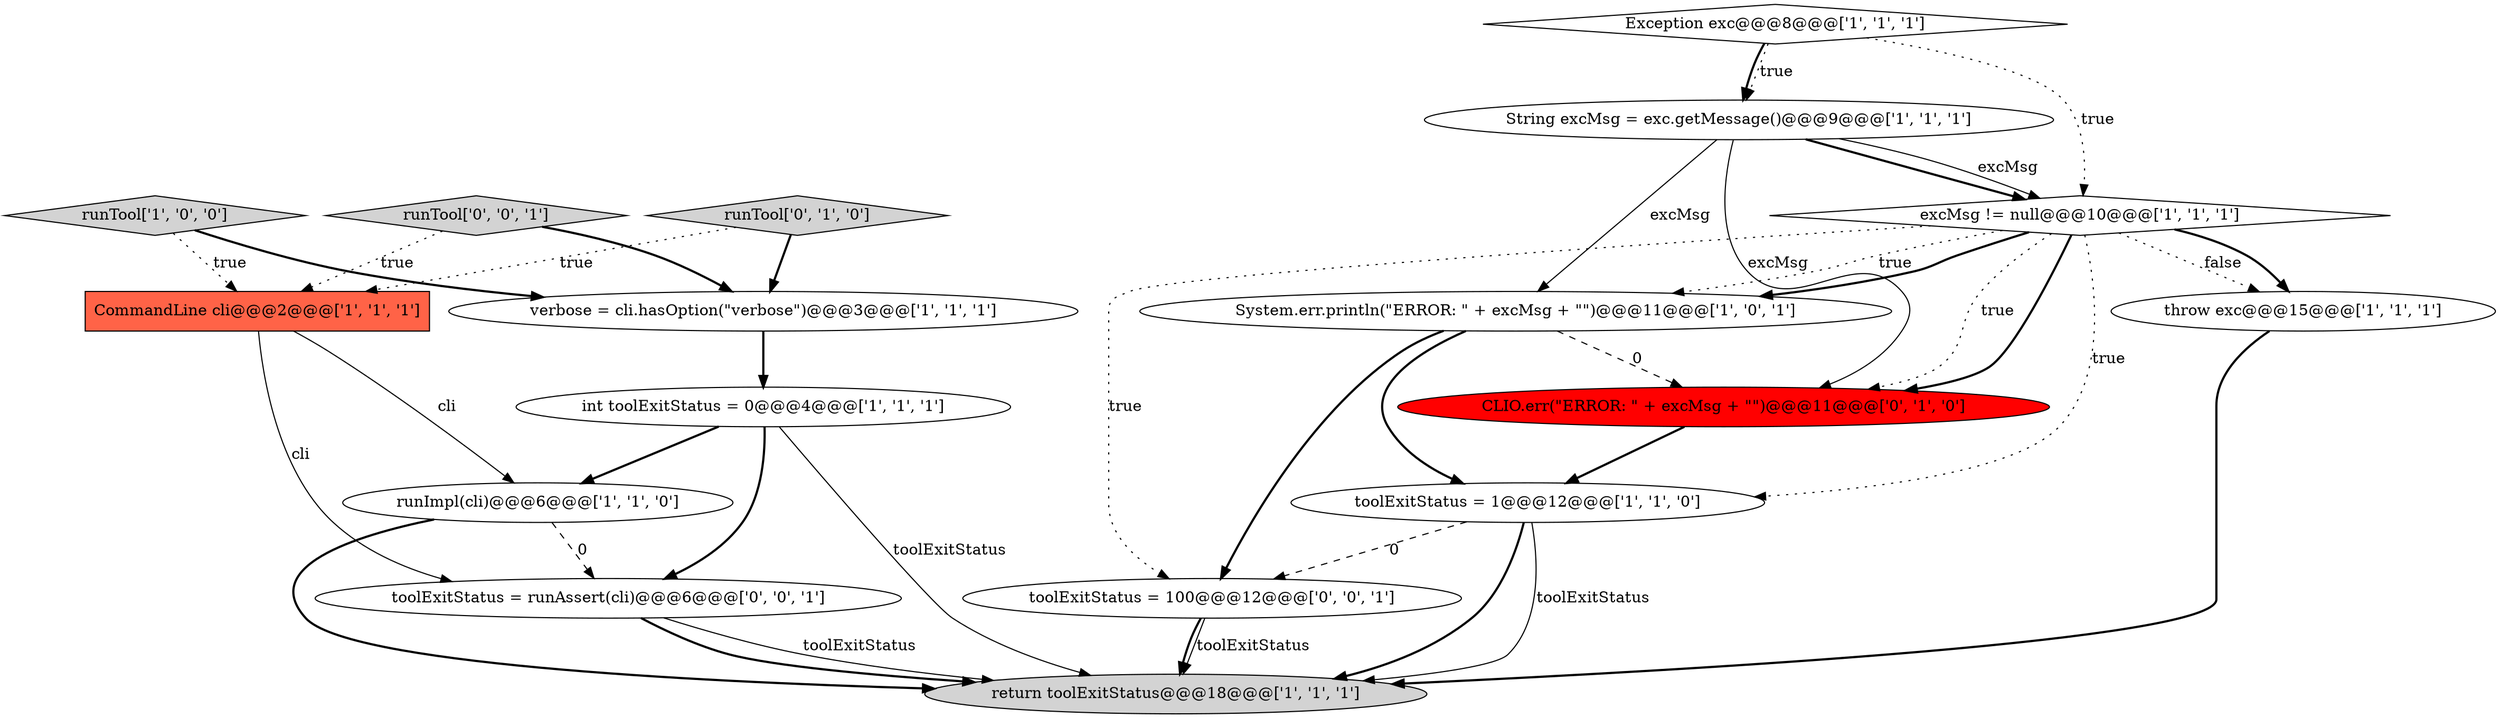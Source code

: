 digraph {
16 [style = filled, label = "toolExitStatus = 100@@@12@@@['0', '0', '1']", fillcolor = white, shape = ellipse image = "AAA0AAABBB3BBB"];
13 [style = filled, label = "runTool['0', '1', '0']", fillcolor = lightgray, shape = diamond image = "AAA0AAABBB2BBB"];
3 [style = filled, label = "int toolExitStatus = 0@@@4@@@['1', '1', '1']", fillcolor = white, shape = ellipse image = "AAA0AAABBB1BBB"];
15 [style = filled, label = "runTool['0', '0', '1']", fillcolor = lightgray, shape = diamond image = "AAA0AAABBB3BBB"];
4 [style = filled, label = "Exception exc@@@8@@@['1', '1', '1']", fillcolor = white, shape = diamond image = "AAA0AAABBB1BBB"];
0 [style = filled, label = "runTool['1', '0', '0']", fillcolor = lightgray, shape = diamond image = "AAA0AAABBB1BBB"];
12 [style = filled, label = "CLIO.err(\"ERROR: \" + excMsg + \"\")@@@11@@@['0', '1', '0']", fillcolor = red, shape = ellipse image = "AAA1AAABBB2BBB"];
6 [style = filled, label = "toolExitStatus = 1@@@12@@@['1', '1', '0']", fillcolor = white, shape = ellipse image = "AAA0AAABBB1BBB"];
7 [style = filled, label = "System.err.println(\"ERROR: \" + excMsg + \"\")@@@11@@@['1', '0', '1']", fillcolor = white, shape = ellipse image = "AAA0AAABBB1BBB"];
8 [style = filled, label = "runImpl(cli)@@@6@@@['1', '1', '0']", fillcolor = white, shape = ellipse image = "AAA0AAABBB1BBB"];
14 [style = filled, label = "toolExitStatus = runAssert(cli)@@@6@@@['0', '0', '1']", fillcolor = white, shape = ellipse image = "AAA0AAABBB3BBB"];
5 [style = filled, label = "return toolExitStatus@@@18@@@['1', '1', '1']", fillcolor = lightgray, shape = ellipse image = "AAA0AAABBB1BBB"];
2 [style = filled, label = "excMsg != null@@@10@@@['1', '1', '1']", fillcolor = white, shape = diamond image = "AAA0AAABBB1BBB"];
10 [style = filled, label = "throw exc@@@15@@@['1', '1', '1']", fillcolor = white, shape = ellipse image = "AAA0AAABBB1BBB"];
11 [style = filled, label = "CommandLine cli@@@2@@@['1', '1', '1']", fillcolor = tomato, shape = box image = "AAA0AAABBB1BBB"];
1 [style = filled, label = "verbose = cli.hasOption(\"verbose\")@@@3@@@['1', '1', '1']", fillcolor = white, shape = ellipse image = "AAA0AAABBB1BBB"];
9 [style = filled, label = "String excMsg = exc.getMessage()@@@9@@@['1', '1', '1']", fillcolor = white, shape = ellipse image = "AAA0AAABBB1BBB"];
11->8 [style = solid, label="cli"];
9->7 [style = solid, label="excMsg"];
4->9 [style = bold, label=""];
9->2 [style = bold, label=""];
14->5 [style = solid, label="toolExitStatus"];
3->14 [style = bold, label=""];
1->3 [style = bold, label=""];
6->5 [style = solid, label="toolExitStatus"];
2->10 [style = dotted, label="false"];
8->14 [style = dashed, label="0"];
2->10 [style = bold, label=""];
12->6 [style = bold, label=""];
13->1 [style = bold, label=""];
2->12 [style = bold, label=""];
11->14 [style = solid, label="cli"];
16->5 [style = solid, label="toolExitStatus"];
6->5 [style = bold, label=""];
6->16 [style = dashed, label="0"];
10->5 [style = bold, label=""];
8->5 [style = bold, label=""];
2->6 [style = dotted, label="true"];
0->1 [style = bold, label=""];
3->8 [style = bold, label=""];
2->7 [style = dotted, label="true"];
9->12 [style = solid, label="excMsg"];
7->6 [style = bold, label=""];
7->16 [style = bold, label=""];
9->2 [style = solid, label="excMsg"];
3->5 [style = solid, label="toolExitStatus"];
2->12 [style = dotted, label="true"];
16->5 [style = bold, label=""];
15->11 [style = dotted, label="true"];
7->12 [style = dashed, label="0"];
13->11 [style = dotted, label="true"];
2->7 [style = bold, label=""];
4->9 [style = dotted, label="true"];
0->11 [style = dotted, label="true"];
4->2 [style = dotted, label="true"];
2->16 [style = dotted, label="true"];
14->5 [style = bold, label=""];
15->1 [style = bold, label=""];
}
